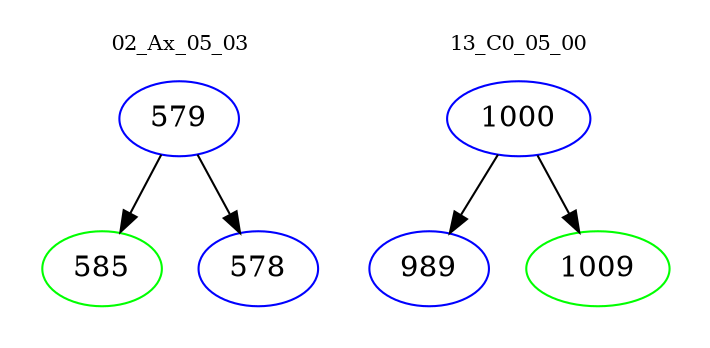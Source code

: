 digraph{
subgraph cluster_0 {
color = white
label = "02_Ax_05_03";
fontsize=10;
T0_579 [label="579", color="blue"]
T0_579 -> T0_585 [color="black"]
T0_585 [label="585", color="green"]
T0_579 -> T0_578 [color="black"]
T0_578 [label="578", color="blue"]
}
subgraph cluster_1 {
color = white
label = "13_C0_05_00";
fontsize=10;
T1_1000 [label="1000", color="blue"]
T1_1000 -> T1_989 [color="black"]
T1_989 [label="989", color="blue"]
T1_1000 -> T1_1009 [color="black"]
T1_1009 [label="1009", color="green"]
}
}
